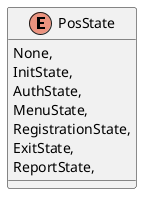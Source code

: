 @startuml
enum PosState {
    None,
    InitState,
    AuthState,
    MenuState,
    RegistrationState,
    ExitState,
    ReportState,
}
@enduml
